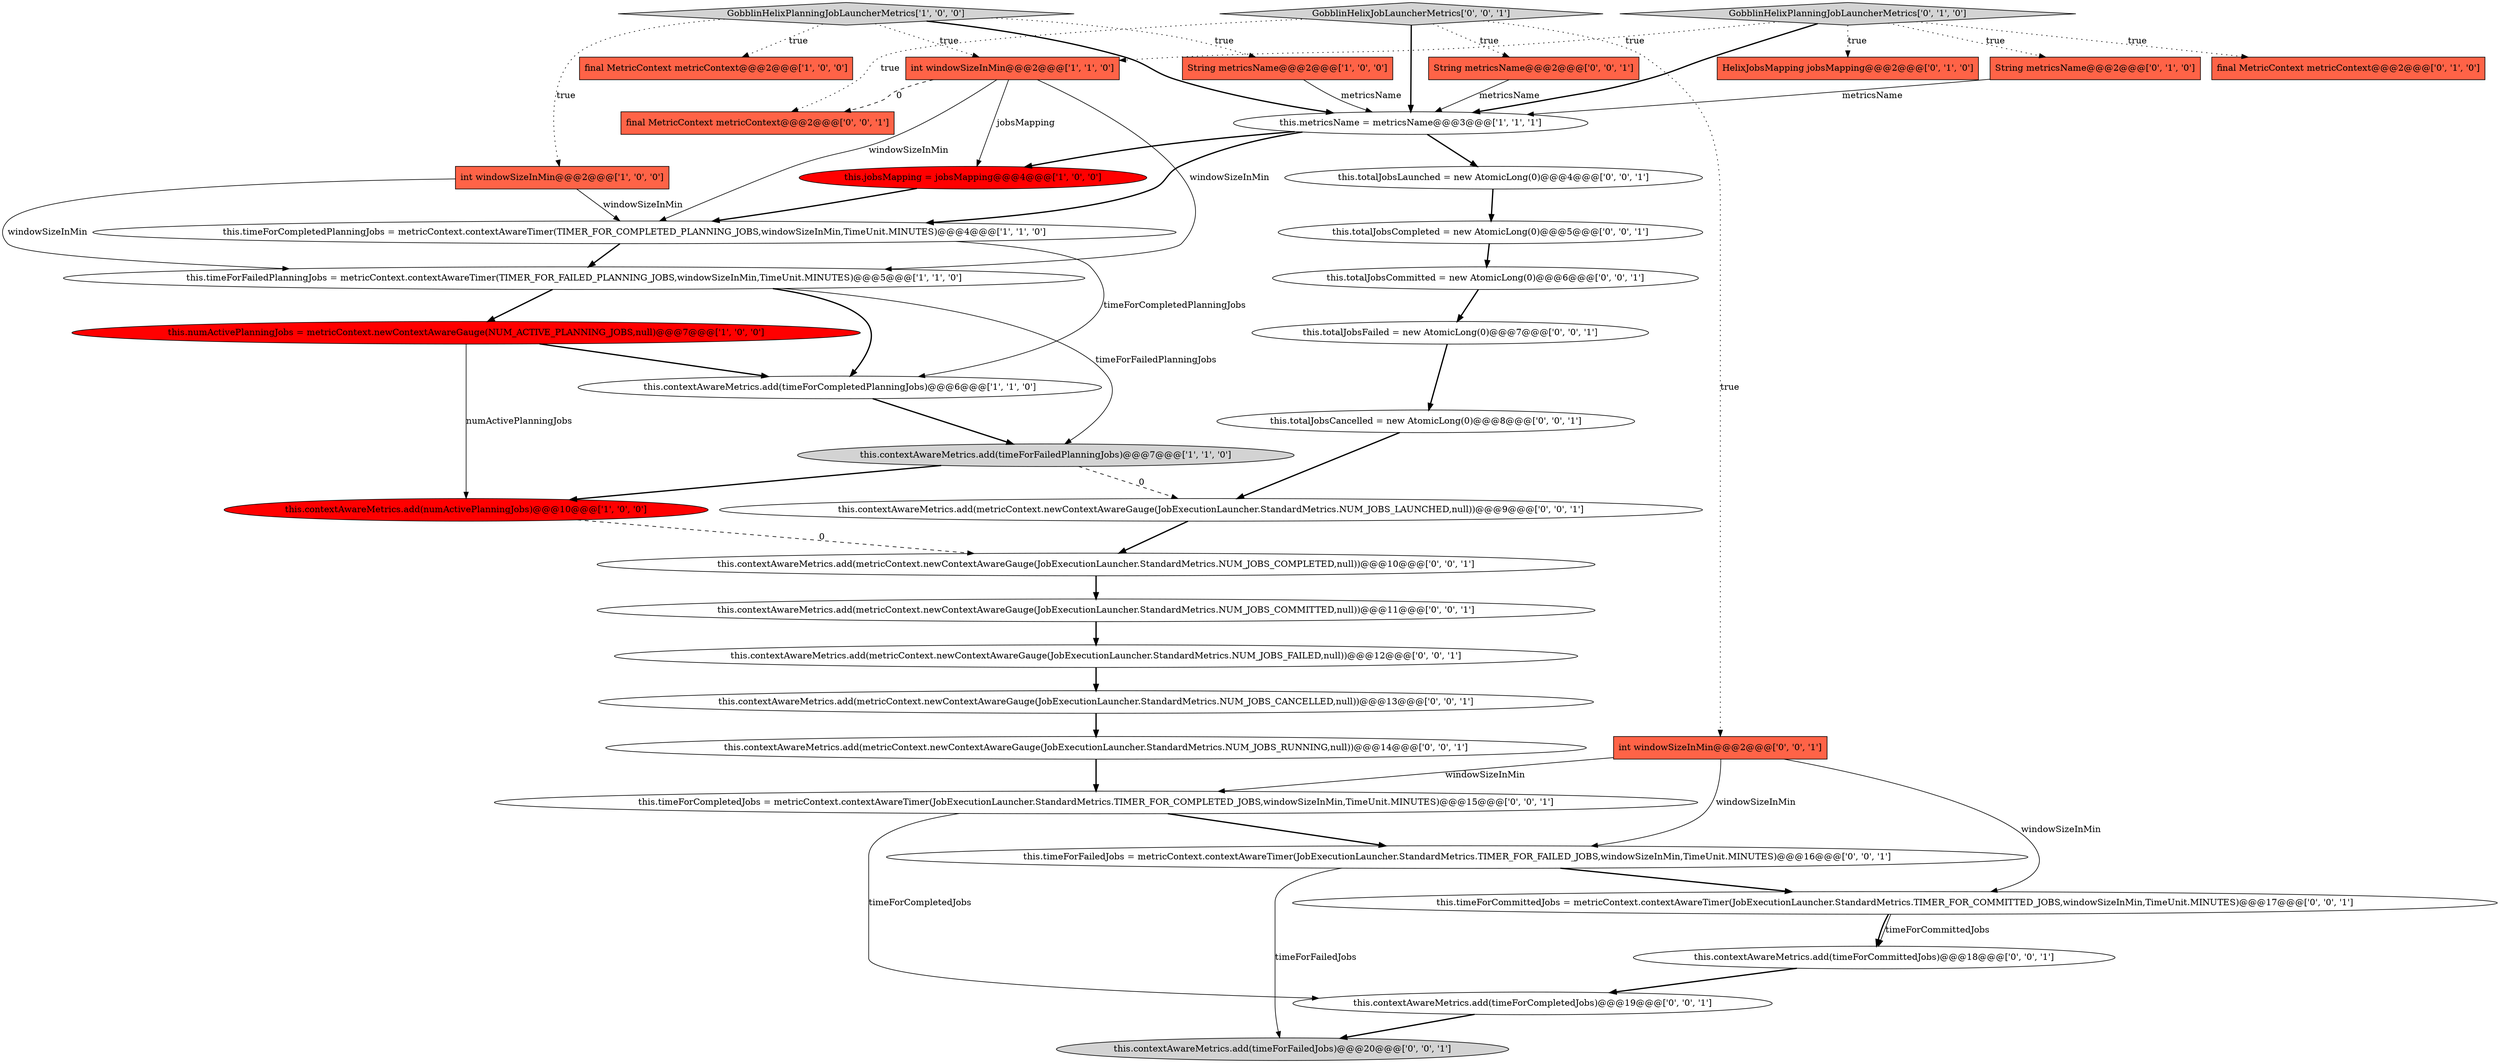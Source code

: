 digraph {
0 [style = filled, label = "this.jobsMapping = jobsMapping@@@4@@@['1', '0', '0']", fillcolor = red, shape = ellipse image = "AAA1AAABBB1BBB"];
32 [style = filled, label = "this.contextAwareMetrics.add(metricContext.newContextAwareGauge(JobExecutionLauncher.StandardMetrics.NUM_JOBS_FAILED,null))@@@12@@@['0', '0', '1']", fillcolor = white, shape = ellipse image = "AAA0AAABBB3BBB"];
4 [style = filled, label = "int windowSizeInMin@@@2@@@['1', '0', '0']", fillcolor = tomato, shape = box image = "AAA0AAABBB1BBB"];
5 [style = filled, label = "GobblinHelixPlanningJobLauncherMetrics['1', '0', '0']", fillcolor = lightgray, shape = diamond image = "AAA0AAABBB1BBB"];
10 [style = filled, label = "int windowSizeInMin@@@2@@@['1', '1', '0']", fillcolor = tomato, shape = box image = "AAA0AAABBB1BBB"];
20 [style = filled, label = "this.contextAwareMetrics.add(timeForCompletedJobs)@@@19@@@['0', '0', '1']", fillcolor = white, shape = ellipse image = "AAA0AAABBB3BBB"];
18 [style = filled, label = "GobblinHelixJobLauncherMetrics['0', '0', '1']", fillcolor = lightgray, shape = diamond image = "AAA0AAABBB3BBB"];
11 [style = filled, label = "this.timeForCompletedPlanningJobs = metricContext.contextAwareTimer(TIMER_FOR_COMPLETED_PLANNING_JOBS,windowSizeInMin,TimeUnit.MINUTES)@@@4@@@['1', '1', '0']", fillcolor = white, shape = ellipse image = "AAA0AAABBB1BBB"];
2 [style = filled, label = "this.contextAwareMetrics.add(timeForCompletedPlanningJobs)@@@6@@@['1', '1', '0']", fillcolor = white, shape = ellipse image = "AAA0AAABBB1BBB"];
15 [style = filled, label = "GobblinHelixPlanningJobLauncherMetrics['0', '1', '0']", fillcolor = lightgray, shape = diamond image = "AAA0AAABBB2BBB"];
28 [style = filled, label = "this.timeForFailedJobs = metricContext.contextAwareTimer(JobExecutionLauncher.StandardMetrics.TIMER_FOR_FAILED_JOBS,windowSizeInMin,TimeUnit.MINUTES)@@@16@@@['0', '0', '1']", fillcolor = white, shape = ellipse image = "AAA0AAABBB3BBB"];
30 [style = filled, label = "this.contextAwareMetrics.add(timeForCommittedJobs)@@@18@@@['0', '0', '1']", fillcolor = white, shape = ellipse image = "AAA0AAABBB3BBB"];
12 [style = filled, label = "this.contextAwareMetrics.add(timeForFailedPlanningJobs)@@@7@@@['1', '1', '0']", fillcolor = lightgray, shape = ellipse image = "AAA0AAABBB1BBB"];
37 [style = filled, label = "this.contextAwareMetrics.add(metricContext.newContextAwareGauge(JobExecutionLauncher.StandardMetrics.NUM_JOBS_LAUNCHED,null))@@@9@@@['0', '0', '1']", fillcolor = white, shape = ellipse image = "AAA0AAABBB3BBB"];
22 [style = filled, label = "String metricsName@@@2@@@['0', '0', '1']", fillcolor = tomato, shape = box image = "AAA0AAABBB3BBB"];
33 [style = filled, label = "this.totalJobsLaunched = new AtomicLong(0)@@@4@@@['0', '0', '1']", fillcolor = white, shape = ellipse image = "AAA0AAABBB3BBB"];
17 [style = filled, label = "this.totalJobsCommitted = new AtomicLong(0)@@@6@@@['0', '0', '1']", fillcolor = white, shape = ellipse image = "AAA0AAABBB3BBB"];
25 [style = filled, label = "this.contextAwareMetrics.add(metricContext.newContextAwareGauge(JobExecutionLauncher.StandardMetrics.NUM_JOBS_COMPLETED,null))@@@10@@@['0', '0', '1']", fillcolor = white, shape = ellipse image = "AAA0AAABBB3BBB"];
3 [style = filled, label = "String metricsName@@@2@@@['1', '0', '0']", fillcolor = tomato, shape = box image = "AAA0AAABBB1BBB"];
8 [style = filled, label = "this.timeForFailedPlanningJobs = metricContext.contextAwareTimer(TIMER_FOR_FAILED_PLANNING_JOBS,windowSizeInMin,TimeUnit.MINUTES)@@@5@@@['1', '1', '0']", fillcolor = white, shape = ellipse image = "AAA0AAABBB1BBB"];
26 [style = filled, label = "this.totalJobsCompleted = new AtomicLong(0)@@@5@@@['0', '0', '1']", fillcolor = white, shape = ellipse image = "AAA0AAABBB3BBB"];
13 [style = filled, label = "String metricsName@@@2@@@['0', '1', '0']", fillcolor = tomato, shape = box image = "AAA0AAABBB2BBB"];
9 [style = filled, label = "this.contextAwareMetrics.add(numActivePlanningJobs)@@@10@@@['1', '0', '0']", fillcolor = red, shape = ellipse image = "AAA1AAABBB1BBB"];
16 [style = filled, label = "final MetricContext metricContext@@@2@@@['0', '1', '0']", fillcolor = tomato, shape = box image = "AAA0AAABBB2BBB"];
23 [style = filled, label = "this.totalJobsFailed = new AtomicLong(0)@@@7@@@['0', '0', '1']", fillcolor = white, shape = ellipse image = "AAA0AAABBB3BBB"];
7 [style = filled, label = "this.metricsName = metricsName@@@3@@@['1', '1', '1']", fillcolor = white, shape = ellipse image = "AAA0AAABBB1BBB"];
14 [style = filled, label = "HelixJobsMapping jobsMapping@@@2@@@['0', '1', '0']", fillcolor = tomato, shape = box image = "AAA0AAABBB2BBB"];
6 [style = filled, label = "final MetricContext metricContext@@@2@@@['1', '0', '0']", fillcolor = tomato, shape = box image = "AAA0AAABBB1BBB"];
29 [style = filled, label = "int windowSizeInMin@@@2@@@['0', '0', '1']", fillcolor = tomato, shape = box image = "AAA0AAABBB3BBB"];
36 [style = filled, label = "this.totalJobsCancelled = new AtomicLong(0)@@@8@@@['0', '0', '1']", fillcolor = white, shape = ellipse image = "AAA0AAABBB3BBB"];
19 [style = filled, label = "this.contextAwareMetrics.add(metricContext.newContextAwareGauge(JobExecutionLauncher.StandardMetrics.NUM_JOBS_RUNNING,null))@@@14@@@['0', '0', '1']", fillcolor = white, shape = ellipse image = "AAA0AAABBB3BBB"];
34 [style = filled, label = "this.contextAwareMetrics.add(timeForFailedJobs)@@@20@@@['0', '0', '1']", fillcolor = lightgray, shape = ellipse image = "AAA0AAABBB3BBB"];
1 [style = filled, label = "this.numActivePlanningJobs = metricContext.newContextAwareGauge(NUM_ACTIVE_PLANNING_JOBS,null)@@@7@@@['1', '0', '0']", fillcolor = red, shape = ellipse image = "AAA1AAABBB1BBB"];
27 [style = filled, label = "this.timeForCompletedJobs = metricContext.contextAwareTimer(JobExecutionLauncher.StandardMetrics.TIMER_FOR_COMPLETED_JOBS,windowSizeInMin,TimeUnit.MINUTES)@@@15@@@['0', '0', '1']", fillcolor = white, shape = ellipse image = "AAA0AAABBB3BBB"];
31 [style = filled, label = "final MetricContext metricContext@@@2@@@['0', '0', '1']", fillcolor = tomato, shape = box image = "AAA0AAABBB3BBB"];
21 [style = filled, label = "this.contextAwareMetrics.add(metricContext.newContextAwareGauge(JobExecutionLauncher.StandardMetrics.NUM_JOBS_CANCELLED,null))@@@13@@@['0', '0', '1']", fillcolor = white, shape = ellipse image = "AAA0AAABBB3BBB"];
24 [style = filled, label = "this.contextAwareMetrics.add(metricContext.newContextAwareGauge(JobExecutionLauncher.StandardMetrics.NUM_JOBS_COMMITTED,null))@@@11@@@['0', '0', '1']", fillcolor = white, shape = ellipse image = "AAA0AAABBB3BBB"];
35 [style = filled, label = "this.timeForCommittedJobs = metricContext.contextAwareTimer(JobExecutionLauncher.StandardMetrics.TIMER_FOR_COMMITTED_JOBS,windowSizeInMin,TimeUnit.MINUTES)@@@17@@@['0', '0', '1']", fillcolor = white, shape = ellipse image = "AAA0AAABBB3BBB"];
1->9 [style = solid, label="numActivePlanningJobs"];
7->11 [style = bold, label=""];
32->21 [style = bold, label=""];
10->0 [style = solid, label="jobsMapping"];
15->7 [style = bold, label=""];
21->19 [style = bold, label=""];
26->17 [style = bold, label=""];
12->37 [style = dashed, label="0"];
10->11 [style = solid, label="windowSizeInMin"];
30->20 [style = bold, label=""];
5->10 [style = dotted, label="true"];
4->8 [style = solid, label="windowSizeInMin"];
22->7 [style = solid, label="metricsName"];
27->28 [style = bold, label=""];
37->25 [style = bold, label=""];
20->34 [style = bold, label=""];
24->32 [style = bold, label=""];
29->28 [style = solid, label="windowSizeInMin"];
10->31 [style = dashed, label="0"];
5->6 [style = dotted, label="true"];
0->11 [style = bold, label=""];
15->10 [style = dotted, label="true"];
7->0 [style = bold, label=""];
5->3 [style = dotted, label="true"];
15->16 [style = dotted, label="true"];
15->14 [style = dotted, label="true"];
12->9 [style = bold, label=""];
28->34 [style = solid, label="timeForFailedJobs"];
17->23 [style = bold, label=""];
2->12 [style = bold, label=""];
5->4 [style = dotted, label="true"];
33->26 [style = bold, label=""];
3->7 [style = solid, label="metricsName"];
15->13 [style = dotted, label="true"];
8->1 [style = bold, label=""];
4->11 [style = solid, label="windowSizeInMin"];
7->33 [style = bold, label=""];
25->24 [style = bold, label=""];
28->35 [style = bold, label=""];
8->2 [style = bold, label=""];
19->27 [style = bold, label=""];
9->25 [style = dashed, label="0"];
11->2 [style = solid, label="timeForCompletedPlanningJobs"];
11->8 [style = bold, label=""];
5->7 [style = bold, label=""];
23->36 [style = bold, label=""];
1->2 [style = bold, label=""];
36->37 [style = bold, label=""];
18->31 [style = dotted, label="true"];
10->8 [style = solid, label="windowSizeInMin"];
18->7 [style = bold, label=""];
8->12 [style = solid, label="timeForFailedPlanningJobs"];
29->27 [style = solid, label="windowSizeInMin"];
35->30 [style = bold, label=""];
13->7 [style = solid, label="metricsName"];
27->20 [style = solid, label="timeForCompletedJobs"];
29->35 [style = solid, label="windowSizeInMin"];
35->30 [style = solid, label="timeForCommittedJobs"];
18->29 [style = dotted, label="true"];
18->22 [style = dotted, label="true"];
}
